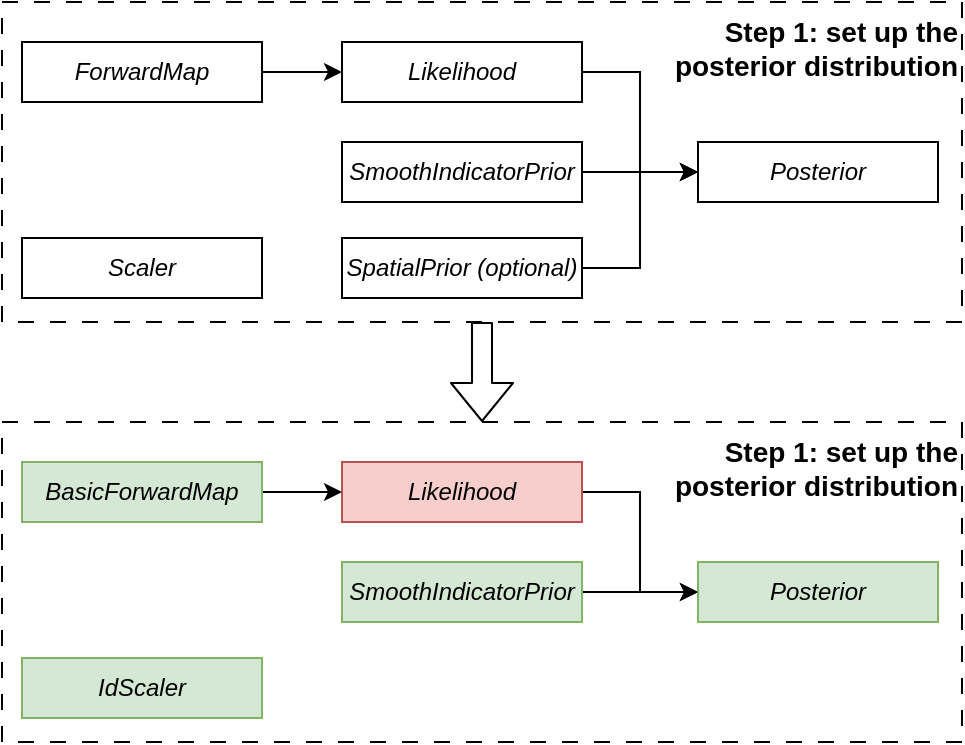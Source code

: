<mxfile>
    <diagram id="_Q60teHZpB48CLvaf64t" name="Page-1">
        <mxGraphModel dx="1420" dy="-727" grid="1" gridSize="10" guides="1" tooltips="1" connect="1" arrows="1" fold="1" page="1" pageScale="1" pageWidth="827" pageHeight="1169" math="0" shadow="0">
            <root>
                <mxCell id="0"/>
                <mxCell id="1" parent="0"/>
                <mxCell id="54" style="edgeStyle=none;html=1;exitX=0.5;exitY=1;exitDx=0;exitDy=0;entryX=0.5;entryY=0;entryDx=0;entryDy=0;shape=flexArrow;targetPerimeterSpacing=0;sourcePerimeterSpacing=15;startSize=6;" edge="1" parent="1" source="40" target="42">
                    <mxGeometry relative="1" as="geometry"/>
                </mxCell>
                <mxCell id="40" value="&lt;b style=&quot;font-size: 14px;&quot;&gt;Step 1: set up the &lt;br&gt;posterior distribution&lt;/b&gt;" style="rounded=0;whiteSpace=wrap;html=1;dashed=1;fillColor=none;align=right;horizontal=1;verticalAlign=top;dashPattern=8 8;" parent="1" vertex="1">
                    <mxGeometry x="-810" y="1340" width="480" height="160" as="geometry"/>
                </mxCell>
                <mxCell id="35" style="edgeStyle=orthogonalEdgeStyle;rounded=0;html=1;exitX=1;exitY=0.5;exitDx=0;exitDy=0;entryX=0;entryY=0.5;entryDx=0;entryDy=0;" parent="1" source="12" target="14" edge="1">
                    <mxGeometry relative="1" as="geometry"/>
                </mxCell>
                <mxCell id="12" value="&lt;span style=&quot;font-style: italic;&quot;&gt;Likelihood&lt;br&gt;&lt;/span&gt;" style="rounded=0;whiteSpace=wrap;html=1;" parent="1" vertex="1">
                    <mxGeometry x="-640" y="1360" width="120" height="30" as="geometry"/>
                </mxCell>
                <mxCell id="38" style="edgeStyle=orthogonalEdgeStyle;rounded=0;html=1;exitX=1;exitY=0.5;exitDx=0;exitDy=0;entryX=0;entryY=0.5;entryDx=0;entryDy=0;" parent="1" source="13" target="12" edge="1">
                    <mxGeometry relative="1" as="geometry"/>
                </mxCell>
                <mxCell id="13" value="&lt;span style=&quot;font-style: italic;&quot;&gt;ForwardMap&lt;br&gt;&lt;/span&gt;" style="rounded=0;whiteSpace=wrap;html=1;" parent="1" vertex="1">
                    <mxGeometry x="-800" y="1360" width="120" height="30" as="geometry"/>
                </mxCell>
                <mxCell id="14" value="&lt;span style=&quot;font-style: italic;&quot;&gt;Posterior&lt;br&gt;&lt;/span&gt;" style="rounded=0;whiteSpace=wrap;html=1;" parent="1" vertex="1">
                    <mxGeometry x="-462" y="1410" width="120" height="30" as="geometry"/>
                </mxCell>
                <mxCell id="34" value="" style="edgeStyle=orthogonalEdgeStyle;rounded=0;html=1;" parent="1" source="19" target="14" edge="1">
                    <mxGeometry relative="1" as="geometry"/>
                </mxCell>
                <mxCell id="19" value="&lt;span style=&quot;font-style: italic;&quot;&gt;SmoothIndicatorPrior&lt;br&gt;&lt;/span&gt;" style="rounded=0;whiteSpace=wrap;html=1;" parent="1" vertex="1">
                    <mxGeometry x="-640" y="1410" width="120" height="30" as="geometry"/>
                </mxCell>
                <mxCell id="36" style="edgeStyle=orthogonalEdgeStyle;rounded=0;html=1;exitX=1;exitY=0.5;exitDx=0;exitDy=0;entryX=0;entryY=0.5;entryDx=0;entryDy=0;" parent="1" source="20" target="14" edge="1">
                    <mxGeometry relative="1" as="geometry"/>
                </mxCell>
                <mxCell id="20" value="&lt;span style=&quot;font-style: italic;&quot;&gt;SpatialPrior (optional)&lt;br&gt;&lt;/span&gt;" style="rounded=0;whiteSpace=wrap;html=1;" parent="1" vertex="1">
                    <mxGeometry x="-640" y="1458" width="120" height="30" as="geometry"/>
                </mxCell>
                <mxCell id="39" value="&lt;span style=&quot;font-style: italic;&quot;&gt;Scaler&lt;br&gt;&lt;/span&gt;" style="rounded=0;whiteSpace=wrap;html=1;" parent="1" vertex="1">
                    <mxGeometry x="-800" y="1458" width="120" height="30" as="geometry"/>
                </mxCell>
                <mxCell id="42" value="&lt;b style=&quot;font-size: 14px;&quot;&gt;Step 1: set up the &lt;br&gt;posterior distribution&lt;/b&gt;" style="rounded=0;whiteSpace=wrap;html=1;dashed=1;fillColor=none;align=right;horizontal=1;verticalAlign=top;dashPattern=8 8;" vertex="1" parent="1">
                    <mxGeometry x="-810" y="1550" width="480" height="160" as="geometry"/>
                </mxCell>
                <mxCell id="43" style="edgeStyle=orthogonalEdgeStyle;rounded=0;html=1;exitX=1;exitY=0.5;exitDx=0;exitDy=0;entryX=0;entryY=0.5;entryDx=0;entryDy=0;" edge="1" parent="1" source="44" target="47">
                    <mxGeometry relative="1" as="geometry"/>
                </mxCell>
                <mxCell id="44" value="&lt;span style=&quot;font-style: italic;&quot;&gt;Likelihood&lt;br&gt;&lt;/span&gt;" style="rounded=0;whiteSpace=wrap;html=1;fillColor=#f8cecc;strokeColor=#b85450;" vertex="1" parent="1">
                    <mxGeometry x="-640" y="1570" width="120" height="30" as="geometry"/>
                </mxCell>
                <mxCell id="45" style="edgeStyle=orthogonalEdgeStyle;rounded=0;html=1;exitX=1;exitY=0.5;exitDx=0;exitDy=0;entryX=0;entryY=0.5;entryDx=0;entryDy=0;" edge="1" parent="1" source="46" target="44">
                    <mxGeometry relative="1" as="geometry"/>
                </mxCell>
                <mxCell id="46" value="&lt;span style=&quot;font-style: italic;&quot;&gt;BasicForwardMap&lt;br&gt;&lt;/span&gt;" style="rounded=0;whiteSpace=wrap;html=1;fillColor=#d5e8d4;strokeColor=#82b366;" vertex="1" parent="1">
                    <mxGeometry x="-800" y="1570" width="120" height="30" as="geometry"/>
                </mxCell>
                <mxCell id="47" value="&lt;span style=&quot;font-style: italic;&quot;&gt;Posterior&lt;br&gt;&lt;/span&gt;" style="rounded=0;whiteSpace=wrap;html=1;fillColor=#d5e8d4;strokeColor=#82b366;" vertex="1" parent="1">
                    <mxGeometry x="-462" y="1620" width="120" height="30" as="geometry"/>
                </mxCell>
                <mxCell id="48" value="" style="edgeStyle=orthogonalEdgeStyle;rounded=0;html=1;" edge="1" parent="1" source="49" target="47">
                    <mxGeometry relative="1" as="geometry"/>
                </mxCell>
                <mxCell id="49" value="&lt;span style=&quot;font-style: italic;&quot;&gt;SmoothIndicatorPrior&lt;br&gt;&lt;/span&gt;" style="rounded=0;whiteSpace=wrap;html=1;fillColor=#d5e8d4;strokeColor=#82b366;" vertex="1" parent="1">
                    <mxGeometry x="-640" y="1620" width="120" height="30" as="geometry"/>
                </mxCell>
                <mxCell id="52" value="&lt;span style=&quot;font-style: italic;&quot;&gt;IdScaler&lt;br&gt;&lt;/span&gt;" style="rounded=0;whiteSpace=wrap;html=1;fillColor=#d5e8d4;strokeColor=#82b366;" vertex="1" parent="1">
                    <mxGeometry x="-800" y="1668" width="120" height="30" as="geometry"/>
                </mxCell>
            </root>
        </mxGraphModel>
    </diagram>
</mxfile>
